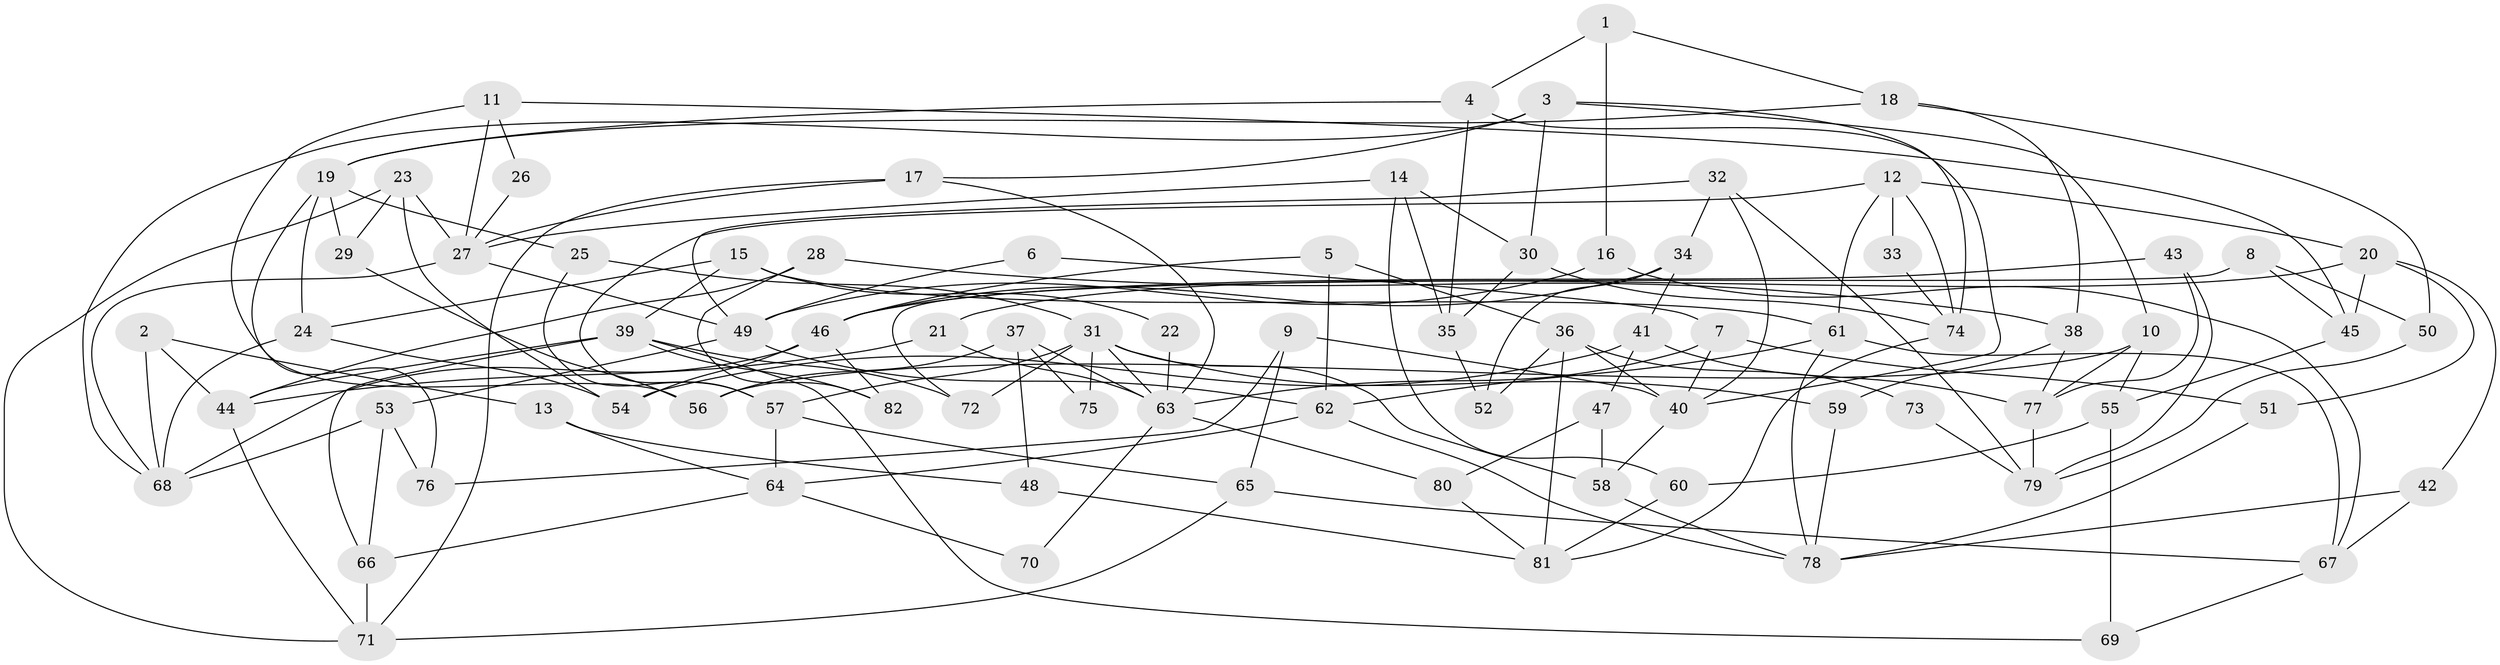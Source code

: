 // coarse degree distribution, {6: 0.18518518518518517, 9: 0.14814814814814814, 2: 0.037037037037037035, 4: 0.14814814814814814, 8: 0.14814814814814814, 7: 0.037037037037037035, 11: 0.037037037037037035, 10: 0.037037037037037035, 5: 0.14814814814814814, 3: 0.037037037037037035, 1: 0.037037037037037035}
// Generated by graph-tools (version 1.1) at 2025/50/03/04/25 22:50:55]
// undirected, 82 vertices, 164 edges
graph export_dot {
  node [color=gray90,style=filled];
  1;
  2;
  3;
  4;
  5;
  6;
  7;
  8;
  9;
  10;
  11;
  12;
  13;
  14;
  15;
  16;
  17;
  18;
  19;
  20;
  21;
  22;
  23;
  24;
  25;
  26;
  27;
  28;
  29;
  30;
  31;
  32;
  33;
  34;
  35;
  36;
  37;
  38;
  39;
  40;
  41;
  42;
  43;
  44;
  45;
  46;
  47;
  48;
  49;
  50;
  51;
  52;
  53;
  54;
  55;
  56;
  57;
  58;
  59;
  60;
  61;
  62;
  63;
  64;
  65;
  66;
  67;
  68;
  69;
  70;
  71;
  72;
  73;
  74;
  75;
  76;
  77;
  78;
  79;
  80;
  81;
  82;
  1 -- 16;
  1 -- 4;
  1 -- 18;
  2 -- 44;
  2 -- 68;
  2 -- 13;
  3 -- 17;
  3 -- 10;
  3 -- 30;
  3 -- 68;
  3 -- 74;
  4 -- 40;
  4 -- 35;
  4 -- 19;
  5 -- 62;
  5 -- 36;
  5 -- 46;
  6 -- 49;
  6 -- 7;
  7 -- 63;
  7 -- 51;
  7 -- 40;
  8 -- 72;
  8 -- 50;
  8 -- 45;
  9 -- 65;
  9 -- 40;
  9 -- 76;
  10 -- 77;
  10 -- 56;
  10 -- 55;
  11 -- 27;
  11 -- 56;
  11 -- 26;
  11 -- 45;
  12 -- 61;
  12 -- 74;
  12 -- 20;
  12 -- 33;
  12 -- 57;
  13 -- 64;
  13 -- 48;
  14 -- 27;
  14 -- 30;
  14 -- 35;
  14 -- 60;
  15 -- 39;
  15 -- 24;
  15 -- 22;
  15 -- 61;
  16 -- 49;
  16 -- 67;
  17 -- 71;
  17 -- 27;
  17 -- 63;
  18 -- 19;
  18 -- 38;
  18 -- 50;
  19 -- 24;
  19 -- 25;
  19 -- 29;
  19 -- 76;
  20 -- 45;
  20 -- 21;
  20 -- 42;
  20 -- 51;
  21 -- 44;
  21 -- 63;
  22 -- 63;
  23 -- 27;
  23 -- 71;
  23 -- 29;
  23 -- 54;
  24 -- 54;
  24 -- 68;
  25 -- 57;
  25 -- 31;
  26 -- 27;
  27 -- 68;
  27 -- 49;
  28 -- 38;
  28 -- 82;
  28 -- 44;
  29 -- 56;
  30 -- 74;
  30 -- 35;
  31 -- 63;
  31 -- 57;
  31 -- 58;
  31 -- 59;
  31 -- 72;
  31 -- 75;
  32 -- 34;
  32 -- 49;
  32 -- 40;
  32 -- 79;
  33 -- 74;
  34 -- 52;
  34 -- 41;
  34 -- 46;
  35 -- 52;
  36 -- 40;
  36 -- 81;
  36 -- 52;
  36 -- 73;
  37 -- 48;
  37 -- 63;
  37 -- 56;
  37 -- 75;
  38 -- 59;
  38 -- 77;
  39 -- 66;
  39 -- 69;
  39 -- 44;
  39 -- 72;
  39 -- 82;
  40 -- 58;
  41 -- 54;
  41 -- 77;
  41 -- 47;
  42 -- 78;
  42 -- 67;
  43 -- 79;
  43 -- 46;
  43 -- 77;
  44 -- 71;
  45 -- 55;
  46 -- 54;
  46 -- 68;
  46 -- 82;
  47 -- 58;
  47 -- 80;
  48 -- 81;
  49 -- 53;
  49 -- 62;
  50 -- 79;
  51 -- 78;
  53 -- 68;
  53 -- 76;
  53 -- 66;
  55 -- 60;
  55 -- 69;
  57 -- 64;
  57 -- 65;
  58 -- 78;
  59 -- 78;
  60 -- 81;
  61 -- 62;
  61 -- 67;
  61 -- 78;
  62 -- 78;
  62 -- 64;
  63 -- 70;
  63 -- 80;
  64 -- 66;
  64 -- 70;
  65 -- 67;
  65 -- 71;
  66 -- 71;
  67 -- 69;
  73 -- 79;
  74 -- 81;
  77 -- 79;
  80 -- 81;
}
